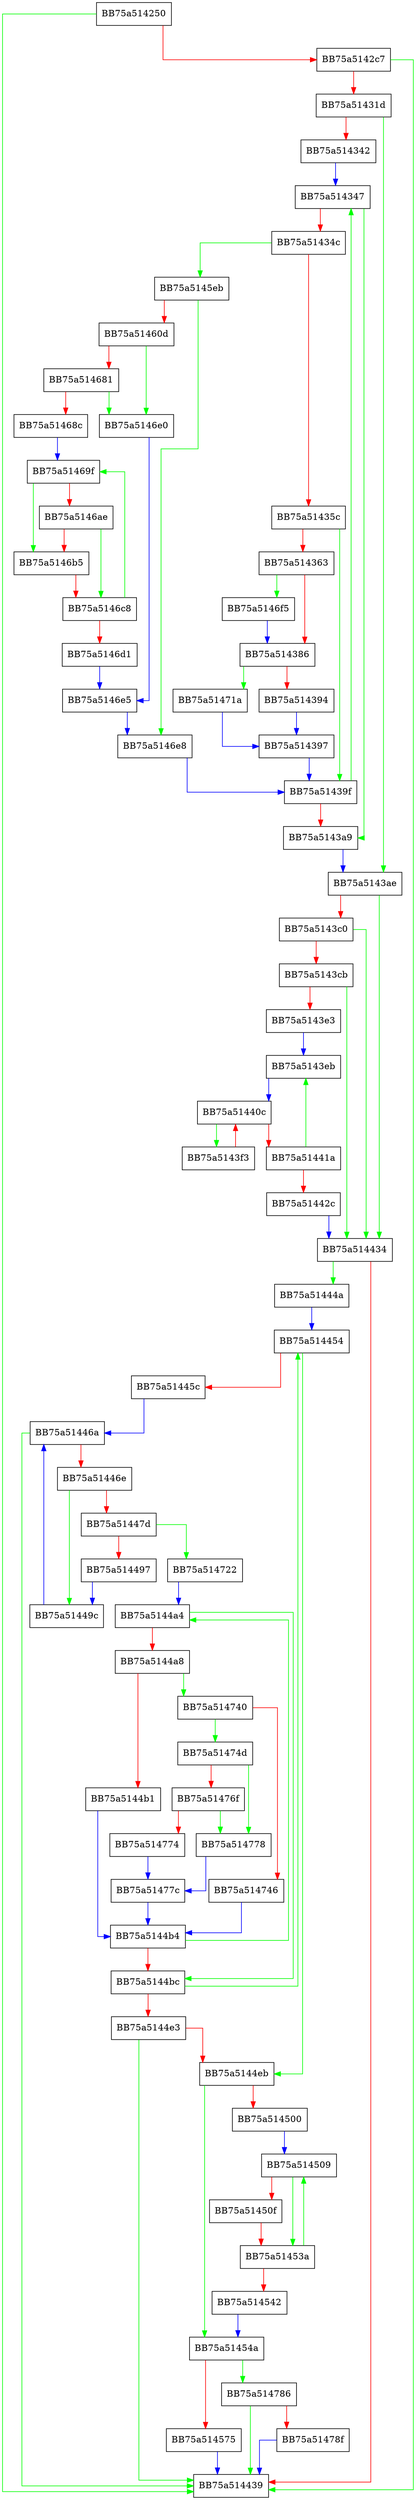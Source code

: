 digraph exprAnalyzeOrTerm {
  node [shape="box"];
  graph [splines=ortho];
  BB75a514250 -> BB75a514439 [color="green"];
  BB75a514250 -> BB75a5142c7 [color="red"];
  BB75a5142c7 -> BB75a514439 [color="green"];
  BB75a5142c7 -> BB75a51431d [color="red"];
  BB75a51431d -> BB75a5143ae [color="green"];
  BB75a51431d -> BB75a514342 [color="red"];
  BB75a514342 -> BB75a514347 [color="blue"];
  BB75a514347 -> BB75a5143a9 [color="green"];
  BB75a514347 -> BB75a51434c [color="red"];
  BB75a51434c -> BB75a5145eb [color="green"];
  BB75a51434c -> BB75a51435c [color="red"];
  BB75a51435c -> BB75a51439f [color="green"];
  BB75a51435c -> BB75a514363 [color="red"];
  BB75a514363 -> BB75a5146f5 [color="green"];
  BB75a514363 -> BB75a514386 [color="red"];
  BB75a514386 -> BB75a51471a [color="green"];
  BB75a514386 -> BB75a514394 [color="red"];
  BB75a514394 -> BB75a514397 [color="blue"];
  BB75a514397 -> BB75a51439f [color="blue"];
  BB75a51439f -> BB75a514347 [color="green"];
  BB75a51439f -> BB75a5143a9 [color="red"];
  BB75a5143a9 -> BB75a5143ae [color="blue"];
  BB75a5143ae -> BB75a514434 [color="green"];
  BB75a5143ae -> BB75a5143c0 [color="red"];
  BB75a5143c0 -> BB75a514434 [color="green"];
  BB75a5143c0 -> BB75a5143cb [color="red"];
  BB75a5143cb -> BB75a514434 [color="green"];
  BB75a5143cb -> BB75a5143e3 [color="red"];
  BB75a5143e3 -> BB75a5143eb [color="blue"];
  BB75a5143eb -> BB75a51440c [color="blue"];
  BB75a5143f3 -> BB75a51440c [color="red"];
  BB75a51440c -> BB75a5143f3 [color="green"];
  BB75a51440c -> BB75a51441a [color="red"];
  BB75a51441a -> BB75a5143eb [color="green"];
  BB75a51441a -> BB75a51442c [color="red"];
  BB75a51442c -> BB75a514434 [color="blue"];
  BB75a514434 -> BB75a51444a [color="green"];
  BB75a514434 -> BB75a514439 [color="red"];
  BB75a51444a -> BB75a514454 [color="blue"];
  BB75a514454 -> BB75a5144eb [color="green"];
  BB75a514454 -> BB75a51445c [color="red"];
  BB75a51445c -> BB75a51446a [color="blue"];
  BB75a51446a -> BB75a514439 [color="green"];
  BB75a51446a -> BB75a51446e [color="red"];
  BB75a51446e -> BB75a51449c [color="green"];
  BB75a51446e -> BB75a51447d [color="red"];
  BB75a51447d -> BB75a514722 [color="green"];
  BB75a51447d -> BB75a514497 [color="red"];
  BB75a514497 -> BB75a51449c [color="blue"];
  BB75a51449c -> BB75a51446a [color="blue"];
  BB75a5144a4 -> BB75a5144bc [color="green"];
  BB75a5144a4 -> BB75a5144a8 [color="red"];
  BB75a5144a8 -> BB75a514740 [color="green"];
  BB75a5144a8 -> BB75a5144b1 [color="red"];
  BB75a5144b1 -> BB75a5144b4 [color="blue"];
  BB75a5144b4 -> BB75a5144a4 [color="green"];
  BB75a5144b4 -> BB75a5144bc [color="red"];
  BB75a5144bc -> BB75a514454 [color="green"];
  BB75a5144bc -> BB75a5144e3 [color="red"];
  BB75a5144e3 -> BB75a514439 [color="green"];
  BB75a5144e3 -> BB75a5144eb [color="red"];
  BB75a5144eb -> BB75a51454a [color="green"];
  BB75a5144eb -> BB75a514500 [color="red"];
  BB75a514500 -> BB75a514509 [color="blue"];
  BB75a514509 -> BB75a51453a [color="green"];
  BB75a514509 -> BB75a51450f [color="red"];
  BB75a51450f -> BB75a51453a [color="red"];
  BB75a51453a -> BB75a514509 [color="green"];
  BB75a51453a -> BB75a514542 [color="red"];
  BB75a514542 -> BB75a51454a [color="blue"];
  BB75a51454a -> BB75a514786 [color="green"];
  BB75a51454a -> BB75a514575 [color="red"];
  BB75a514575 -> BB75a514439 [color="blue"];
  BB75a5145eb -> BB75a5146e8 [color="green"];
  BB75a5145eb -> BB75a51460d [color="red"];
  BB75a51460d -> BB75a5146e0 [color="green"];
  BB75a51460d -> BB75a514681 [color="red"];
  BB75a514681 -> BB75a5146e0 [color="green"];
  BB75a514681 -> BB75a51468c [color="red"];
  BB75a51468c -> BB75a51469f [color="blue"];
  BB75a51469f -> BB75a5146b5 [color="green"];
  BB75a51469f -> BB75a5146ae [color="red"];
  BB75a5146ae -> BB75a5146c8 [color="green"];
  BB75a5146ae -> BB75a5146b5 [color="red"];
  BB75a5146b5 -> BB75a5146c8 [color="red"];
  BB75a5146c8 -> BB75a51469f [color="green"];
  BB75a5146c8 -> BB75a5146d1 [color="red"];
  BB75a5146d1 -> BB75a5146e5 [color="blue"];
  BB75a5146e0 -> BB75a5146e5 [color="blue"];
  BB75a5146e5 -> BB75a5146e8 [color="blue"];
  BB75a5146e8 -> BB75a51439f [color="blue"];
  BB75a5146f5 -> BB75a514386 [color="blue"];
  BB75a51471a -> BB75a514397 [color="blue"];
  BB75a514722 -> BB75a5144a4 [color="blue"];
  BB75a514740 -> BB75a51474d [color="green"];
  BB75a514740 -> BB75a514746 [color="red"];
  BB75a514746 -> BB75a5144b4 [color="blue"];
  BB75a51474d -> BB75a514778 [color="green"];
  BB75a51474d -> BB75a51476f [color="red"];
  BB75a51476f -> BB75a514778 [color="green"];
  BB75a51476f -> BB75a514774 [color="red"];
  BB75a514774 -> BB75a51477c [color="blue"];
  BB75a514778 -> BB75a51477c [color="blue"];
  BB75a51477c -> BB75a5144b4 [color="blue"];
  BB75a514786 -> BB75a514439 [color="green"];
  BB75a514786 -> BB75a51478f [color="red"];
  BB75a51478f -> BB75a514439 [color="blue"];
}